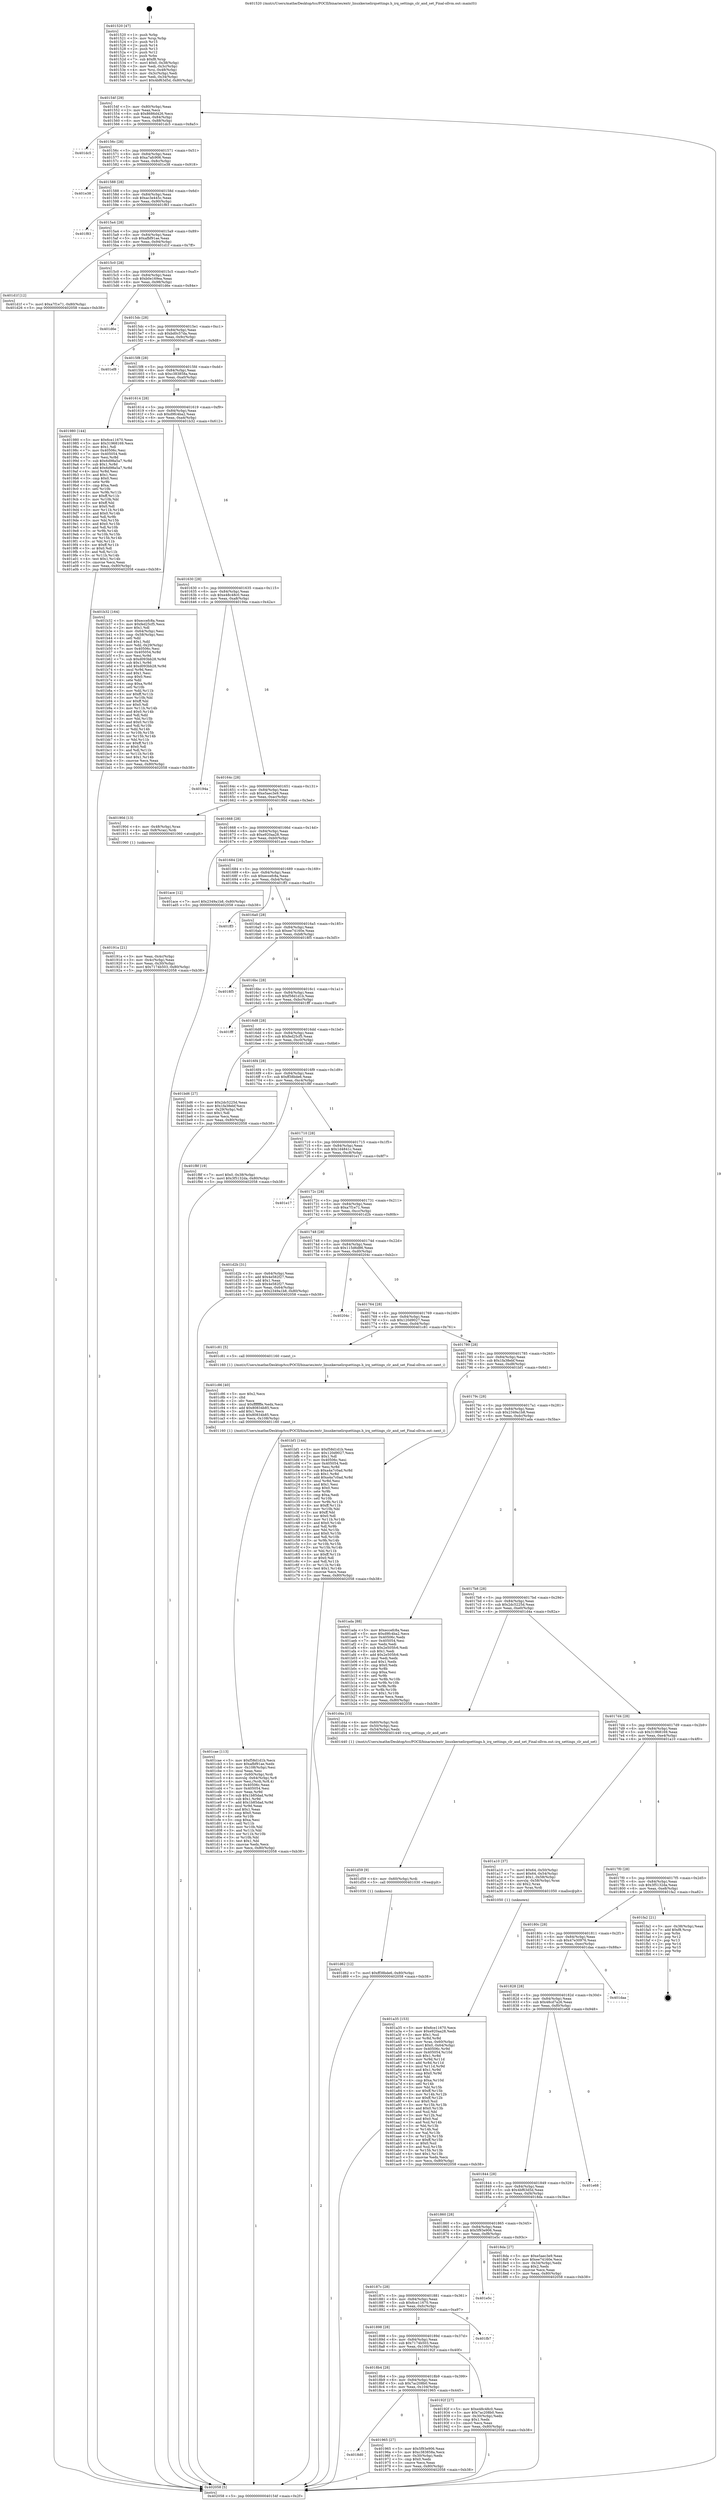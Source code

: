 digraph "0x401520" {
  label = "0x401520 (/mnt/c/Users/mathe/Desktop/tcc/POCII/binaries/extr_linuxkernelirqsettings.h_irq_settings_clr_and_set_Final-ollvm.out::main(0))"
  labelloc = "t"
  node[shape=record]

  Entry [label="",width=0.3,height=0.3,shape=circle,fillcolor=black,style=filled]
  "0x40154f" [label="{
     0x40154f [29]\l
     | [instrs]\l
     &nbsp;&nbsp;0x40154f \<+3\>: mov -0x80(%rbp),%eax\l
     &nbsp;&nbsp;0x401552 \<+2\>: mov %eax,%ecx\l
     &nbsp;&nbsp;0x401554 \<+6\>: sub $0x8686d426,%ecx\l
     &nbsp;&nbsp;0x40155a \<+6\>: mov %eax,-0x84(%rbp)\l
     &nbsp;&nbsp;0x401560 \<+6\>: mov %ecx,-0x88(%rbp)\l
     &nbsp;&nbsp;0x401566 \<+6\>: je 0000000000401dc5 \<main+0x8a5\>\l
  }"]
  "0x401dc5" [label="{
     0x401dc5\l
  }", style=dashed]
  "0x40156c" [label="{
     0x40156c [28]\l
     | [instrs]\l
     &nbsp;&nbsp;0x40156c \<+5\>: jmp 0000000000401571 \<main+0x51\>\l
     &nbsp;&nbsp;0x401571 \<+6\>: mov -0x84(%rbp),%eax\l
     &nbsp;&nbsp;0x401577 \<+5\>: sub $0xa7afc906,%eax\l
     &nbsp;&nbsp;0x40157c \<+6\>: mov %eax,-0x8c(%rbp)\l
     &nbsp;&nbsp;0x401582 \<+6\>: je 0000000000401e38 \<main+0x918\>\l
  }"]
  Exit [label="",width=0.3,height=0.3,shape=circle,fillcolor=black,style=filled,peripheries=2]
  "0x401e38" [label="{
     0x401e38\l
  }", style=dashed]
  "0x401588" [label="{
     0x401588 [28]\l
     | [instrs]\l
     &nbsp;&nbsp;0x401588 \<+5\>: jmp 000000000040158d \<main+0x6d\>\l
     &nbsp;&nbsp;0x40158d \<+6\>: mov -0x84(%rbp),%eax\l
     &nbsp;&nbsp;0x401593 \<+5\>: sub $0xac3e445c,%eax\l
     &nbsp;&nbsp;0x401598 \<+6\>: mov %eax,-0x90(%rbp)\l
     &nbsp;&nbsp;0x40159e \<+6\>: je 0000000000401f83 \<main+0xa63\>\l
  }"]
  "0x401d62" [label="{
     0x401d62 [12]\l
     | [instrs]\l
     &nbsp;&nbsp;0x401d62 \<+7\>: movl $0xff38bde6,-0x80(%rbp)\l
     &nbsp;&nbsp;0x401d69 \<+5\>: jmp 0000000000402058 \<main+0xb38\>\l
  }"]
  "0x401f83" [label="{
     0x401f83\l
  }", style=dashed]
  "0x4015a4" [label="{
     0x4015a4 [28]\l
     | [instrs]\l
     &nbsp;&nbsp;0x4015a4 \<+5\>: jmp 00000000004015a9 \<main+0x89\>\l
     &nbsp;&nbsp;0x4015a9 \<+6\>: mov -0x84(%rbp),%eax\l
     &nbsp;&nbsp;0x4015af \<+5\>: sub $0xafbf91ae,%eax\l
     &nbsp;&nbsp;0x4015b4 \<+6\>: mov %eax,-0x94(%rbp)\l
     &nbsp;&nbsp;0x4015ba \<+6\>: je 0000000000401d1f \<main+0x7ff\>\l
  }"]
  "0x401d59" [label="{
     0x401d59 [9]\l
     | [instrs]\l
     &nbsp;&nbsp;0x401d59 \<+4\>: mov -0x60(%rbp),%rdi\l
     &nbsp;&nbsp;0x401d5d \<+5\>: call 0000000000401030 \<free@plt\>\l
     | [calls]\l
     &nbsp;&nbsp;0x401030 \{1\} (unknown)\l
  }"]
  "0x401d1f" [label="{
     0x401d1f [12]\l
     | [instrs]\l
     &nbsp;&nbsp;0x401d1f \<+7\>: movl $0xa7f1e71,-0x80(%rbp)\l
     &nbsp;&nbsp;0x401d26 \<+5\>: jmp 0000000000402058 \<main+0xb38\>\l
  }"]
  "0x4015c0" [label="{
     0x4015c0 [28]\l
     | [instrs]\l
     &nbsp;&nbsp;0x4015c0 \<+5\>: jmp 00000000004015c5 \<main+0xa5\>\l
     &nbsp;&nbsp;0x4015c5 \<+6\>: mov -0x84(%rbp),%eax\l
     &nbsp;&nbsp;0x4015cb \<+5\>: sub $0xb0e169ea,%eax\l
     &nbsp;&nbsp;0x4015d0 \<+6\>: mov %eax,-0x98(%rbp)\l
     &nbsp;&nbsp;0x4015d6 \<+6\>: je 0000000000401d6e \<main+0x84e\>\l
  }"]
  "0x401cae" [label="{
     0x401cae [113]\l
     | [instrs]\l
     &nbsp;&nbsp;0x401cae \<+5\>: mov $0xf58d1d1b,%ecx\l
     &nbsp;&nbsp;0x401cb3 \<+5\>: mov $0xafbf91ae,%edx\l
     &nbsp;&nbsp;0x401cb8 \<+6\>: mov -0x108(%rbp),%esi\l
     &nbsp;&nbsp;0x401cbe \<+3\>: imul %eax,%esi\l
     &nbsp;&nbsp;0x401cc1 \<+4\>: mov -0x60(%rbp),%rdi\l
     &nbsp;&nbsp;0x401cc5 \<+4\>: movslq -0x64(%rbp),%r8\l
     &nbsp;&nbsp;0x401cc9 \<+4\>: mov %esi,(%rdi,%r8,4)\l
     &nbsp;&nbsp;0x401ccd \<+7\>: mov 0x40506c,%eax\l
     &nbsp;&nbsp;0x401cd4 \<+7\>: mov 0x405054,%esi\l
     &nbsp;&nbsp;0x401cdb \<+3\>: mov %eax,%r9d\l
     &nbsp;&nbsp;0x401cde \<+7\>: sub $0x1b85dad,%r9d\l
     &nbsp;&nbsp;0x401ce5 \<+4\>: sub $0x1,%r9d\l
     &nbsp;&nbsp;0x401ce9 \<+7\>: add $0x1b85dad,%r9d\l
     &nbsp;&nbsp;0x401cf0 \<+4\>: imul %r9d,%eax\l
     &nbsp;&nbsp;0x401cf4 \<+3\>: and $0x1,%eax\l
     &nbsp;&nbsp;0x401cf7 \<+3\>: cmp $0x0,%eax\l
     &nbsp;&nbsp;0x401cfa \<+4\>: sete %r10b\l
     &nbsp;&nbsp;0x401cfe \<+3\>: cmp $0xa,%esi\l
     &nbsp;&nbsp;0x401d01 \<+4\>: setl %r11b\l
     &nbsp;&nbsp;0x401d05 \<+3\>: mov %r10b,%bl\l
     &nbsp;&nbsp;0x401d08 \<+3\>: and %r11b,%bl\l
     &nbsp;&nbsp;0x401d0b \<+3\>: xor %r11b,%r10b\l
     &nbsp;&nbsp;0x401d0e \<+3\>: or %r10b,%bl\l
     &nbsp;&nbsp;0x401d11 \<+3\>: test $0x1,%bl\l
     &nbsp;&nbsp;0x401d14 \<+3\>: cmovne %edx,%ecx\l
     &nbsp;&nbsp;0x401d17 \<+3\>: mov %ecx,-0x80(%rbp)\l
     &nbsp;&nbsp;0x401d1a \<+5\>: jmp 0000000000402058 \<main+0xb38\>\l
  }"]
  "0x401d6e" [label="{
     0x401d6e\l
  }", style=dashed]
  "0x4015dc" [label="{
     0x4015dc [28]\l
     | [instrs]\l
     &nbsp;&nbsp;0x4015dc \<+5\>: jmp 00000000004015e1 \<main+0xc1\>\l
     &nbsp;&nbsp;0x4015e1 \<+6\>: mov -0x84(%rbp),%eax\l
     &nbsp;&nbsp;0x4015e7 \<+5\>: sub $0xbd0c57da,%eax\l
     &nbsp;&nbsp;0x4015ec \<+6\>: mov %eax,-0x9c(%rbp)\l
     &nbsp;&nbsp;0x4015f2 \<+6\>: je 0000000000401ef8 \<main+0x9d8\>\l
  }"]
  "0x401c86" [label="{
     0x401c86 [40]\l
     | [instrs]\l
     &nbsp;&nbsp;0x401c86 \<+5\>: mov $0x2,%ecx\l
     &nbsp;&nbsp;0x401c8b \<+1\>: cltd\l
     &nbsp;&nbsp;0x401c8c \<+2\>: idiv %ecx\l
     &nbsp;&nbsp;0x401c8e \<+6\>: imul $0xfffffffe,%edx,%ecx\l
     &nbsp;&nbsp;0x401c94 \<+6\>: add $0x80834b85,%ecx\l
     &nbsp;&nbsp;0x401c9a \<+3\>: add $0x1,%ecx\l
     &nbsp;&nbsp;0x401c9d \<+6\>: sub $0x80834b85,%ecx\l
     &nbsp;&nbsp;0x401ca3 \<+6\>: mov %ecx,-0x108(%rbp)\l
     &nbsp;&nbsp;0x401ca9 \<+5\>: call 0000000000401160 \<next_i\>\l
     | [calls]\l
     &nbsp;&nbsp;0x401160 \{1\} (/mnt/c/Users/mathe/Desktop/tcc/POCII/binaries/extr_linuxkernelirqsettings.h_irq_settings_clr_and_set_Final-ollvm.out::next_i)\l
  }"]
  "0x401ef8" [label="{
     0x401ef8\l
  }", style=dashed]
  "0x4015f8" [label="{
     0x4015f8 [28]\l
     | [instrs]\l
     &nbsp;&nbsp;0x4015f8 \<+5\>: jmp 00000000004015fd \<main+0xdd\>\l
     &nbsp;&nbsp;0x4015fd \<+6\>: mov -0x84(%rbp),%eax\l
     &nbsp;&nbsp;0x401603 \<+5\>: sub $0xc383858a,%eax\l
     &nbsp;&nbsp;0x401608 \<+6\>: mov %eax,-0xa0(%rbp)\l
     &nbsp;&nbsp;0x40160e \<+6\>: je 0000000000401980 \<main+0x460\>\l
  }"]
  "0x401a35" [label="{
     0x401a35 [153]\l
     | [instrs]\l
     &nbsp;&nbsp;0x401a35 \<+5\>: mov $0x6ce11670,%ecx\l
     &nbsp;&nbsp;0x401a3a \<+5\>: mov $0xe920aa28,%edx\l
     &nbsp;&nbsp;0x401a3f \<+3\>: mov $0x1,%sil\l
     &nbsp;&nbsp;0x401a42 \<+3\>: xor %r8d,%r8d\l
     &nbsp;&nbsp;0x401a45 \<+4\>: mov %rax,-0x60(%rbp)\l
     &nbsp;&nbsp;0x401a49 \<+7\>: movl $0x0,-0x64(%rbp)\l
     &nbsp;&nbsp;0x401a50 \<+8\>: mov 0x40506c,%r9d\l
     &nbsp;&nbsp;0x401a58 \<+8\>: mov 0x405054,%r10d\l
     &nbsp;&nbsp;0x401a60 \<+4\>: sub $0x1,%r8d\l
     &nbsp;&nbsp;0x401a64 \<+3\>: mov %r9d,%r11d\l
     &nbsp;&nbsp;0x401a67 \<+3\>: add %r8d,%r11d\l
     &nbsp;&nbsp;0x401a6a \<+4\>: imul %r11d,%r9d\l
     &nbsp;&nbsp;0x401a6e \<+4\>: and $0x1,%r9d\l
     &nbsp;&nbsp;0x401a72 \<+4\>: cmp $0x0,%r9d\l
     &nbsp;&nbsp;0x401a76 \<+3\>: sete %bl\l
     &nbsp;&nbsp;0x401a79 \<+4\>: cmp $0xa,%r10d\l
     &nbsp;&nbsp;0x401a7d \<+4\>: setl %r14b\l
     &nbsp;&nbsp;0x401a81 \<+3\>: mov %bl,%r15b\l
     &nbsp;&nbsp;0x401a84 \<+4\>: xor $0xff,%r15b\l
     &nbsp;&nbsp;0x401a88 \<+3\>: mov %r14b,%r12b\l
     &nbsp;&nbsp;0x401a8b \<+4\>: xor $0xff,%r12b\l
     &nbsp;&nbsp;0x401a8f \<+4\>: xor $0x0,%sil\l
     &nbsp;&nbsp;0x401a93 \<+3\>: mov %r15b,%r13b\l
     &nbsp;&nbsp;0x401a96 \<+4\>: and $0x0,%r13b\l
     &nbsp;&nbsp;0x401a9a \<+3\>: and %sil,%bl\l
     &nbsp;&nbsp;0x401a9d \<+3\>: mov %r12b,%al\l
     &nbsp;&nbsp;0x401aa0 \<+2\>: and $0x0,%al\l
     &nbsp;&nbsp;0x401aa2 \<+3\>: and %sil,%r14b\l
     &nbsp;&nbsp;0x401aa5 \<+3\>: or %bl,%r13b\l
     &nbsp;&nbsp;0x401aa8 \<+3\>: or %r14b,%al\l
     &nbsp;&nbsp;0x401aab \<+3\>: xor %al,%r13b\l
     &nbsp;&nbsp;0x401aae \<+3\>: or %r12b,%r15b\l
     &nbsp;&nbsp;0x401ab1 \<+4\>: xor $0xff,%r15b\l
     &nbsp;&nbsp;0x401ab5 \<+4\>: or $0x0,%sil\l
     &nbsp;&nbsp;0x401ab9 \<+3\>: and %sil,%r15b\l
     &nbsp;&nbsp;0x401abc \<+3\>: or %r15b,%r13b\l
     &nbsp;&nbsp;0x401abf \<+4\>: test $0x1,%r13b\l
     &nbsp;&nbsp;0x401ac3 \<+3\>: cmovne %edx,%ecx\l
     &nbsp;&nbsp;0x401ac6 \<+3\>: mov %ecx,-0x80(%rbp)\l
     &nbsp;&nbsp;0x401ac9 \<+5\>: jmp 0000000000402058 \<main+0xb38\>\l
  }"]
  "0x401980" [label="{
     0x401980 [144]\l
     | [instrs]\l
     &nbsp;&nbsp;0x401980 \<+5\>: mov $0x6ce11670,%eax\l
     &nbsp;&nbsp;0x401985 \<+5\>: mov $0x31968169,%ecx\l
     &nbsp;&nbsp;0x40198a \<+2\>: mov $0x1,%dl\l
     &nbsp;&nbsp;0x40198c \<+7\>: mov 0x40506c,%esi\l
     &nbsp;&nbsp;0x401993 \<+7\>: mov 0x405054,%edi\l
     &nbsp;&nbsp;0x40199a \<+3\>: mov %esi,%r8d\l
     &nbsp;&nbsp;0x40199d \<+7\>: sub $0x6d98a5a7,%r8d\l
     &nbsp;&nbsp;0x4019a4 \<+4\>: sub $0x1,%r8d\l
     &nbsp;&nbsp;0x4019a8 \<+7\>: add $0x6d98a5a7,%r8d\l
     &nbsp;&nbsp;0x4019af \<+4\>: imul %r8d,%esi\l
     &nbsp;&nbsp;0x4019b3 \<+3\>: and $0x1,%esi\l
     &nbsp;&nbsp;0x4019b6 \<+3\>: cmp $0x0,%esi\l
     &nbsp;&nbsp;0x4019b9 \<+4\>: sete %r9b\l
     &nbsp;&nbsp;0x4019bd \<+3\>: cmp $0xa,%edi\l
     &nbsp;&nbsp;0x4019c0 \<+4\>: setl %r10b\l
     &nbsp;&nbsp;0x4019c4 \<+3\>: mov %r9b,%r11b\l
     &nbsp;&nbsp;0x4019c7 \<+4\>: xor $0xff,%r11b\l
     &nbsp;&nbsp;0x4019cb \<+3\>: mov %r10b,%bl\l
     &nbsp;&nbsp;0x4019ce \<+3\>: xor $0xff,%bl\l
     &nbsp;&nbsp;0x4019d1 \<+3\>: xor $0x0,%dl\l
     &nbsp;&nbsp;0x4019d4 \<+3\>: mov %r11b,%r14b\l
     &nbsp;&nbsp;0x4019d7 \<+4\>: and $0x0,%r14b\l
     &nbsp;&nbsp;0x4019db \<+3\>: and %dl,%r9b\l
     &nbsp;&nbsp;0x4019de \<+3\>: mov %bl,%r15b\l
     &nbsp;&nbsp;0x4019e1 \<+4\>: and $0x0,%r15b\l
     &nbsp;&nbsp;0x4019e5 \<+3\>: and %dl,%r10b\l
     &nbsp;&nbsp;0x4019e8 \<+3\>: or %r9b,%r14b\l
     &nbsp;&nbsp;0x4019eb \<+3\>: or %r10b,%r15b\l
     &nbsp;&nbsp;0x4019ee \<+3\>: xor %r15b,%r14b\l
     &nbsp;&nbsp;0x4019f1 \<+3\>: or %bl,%r11b\l
     &nbsp;&nbsp;0x4019f4 \<+4\>: xor $0xff,%r11b\l
     &nbsp;&nbsp;0x4019f8 \<+3\>: or $0x0,%dl\l
     &nbsp;&nbsp;0x4019fb \<+3\>: and %dl,%r11b\l
     &nbsp;&nbsp;0x4019fe \<+3\>: or %r11b,%r14b\l
     &nbsp;&nbsp;0x401a01 \<+4\>: test $0x1,%r14b\l
     &nbsp;&nbsp;0x401a05 \<+3\>: cmovne %ecx,%eax\l
     &nbsp;&nbsp;0x401a08 \<+3\>: mov %eax,-0x80(%rbp)\l
     &nbsp;&nbsp;0x401a0b \<+5\>: jmp 0000000000402058 \<main+0xb38\>\l
  }"]
  "0x401614" [label="{
     0x401614 [28]\l
     | [instrs]\l
     &nbsp;&nbsp;0x401614 \<+5\>: jmp 0000000000401619 \<main+0xf9\>\l
     &nbsp;&nbsp;0x401619 \<+6\>: mov -0x84(%rbp),%eax\l
     &nbsp;&nbsp;0x40161f \<+5\>: sub $0xd9fc4ba2,%eax\l
     &nbsp;&nbsp;0x401624 \<+6\>: mov %eax,-0xa4(%rbp)\l
     &nbsp;&nbsp;0x40162a \<+6\>: je 0000000000401b32 \<main+0x612\>\l
  }"]
  "0x4018d0" [label="{
     0x4018d0\l
  }", style=dashed]
  "0x401b32" [label="{
     0x401b32 [164]\l
     | [instrs]\l
     &nbsp;&nbsp;0x401b32 \<+5\>: mov $0xeccefc8a,%eax\l
     &nbsp;&nbsp;0x401b37 \<+5\>: mov $0xfed25cf5,%ecx\l
     &nbsp;&nbsp;0x401b3c \<+2\>: mov $0x1,%dl\l
     &nbsp;&nbsp;0x401b3e \<+3\>: mov -0x64(%rbp),%esi\l
     &nbsp;&nbsp;0x401b41 \<+3\>: cmp -0x58(%rbp),%esi\l
     &nbsp;&nbsp;0x401b44 \<+4\>: setl %dil\l
     &nbsp;&nbsp;0x401b48 \<+4\>: and $0x1,%dil\l
     &nbsp;&nbsp;0x401b4c \<+4\>: mov %dil,-0x29(%rbp)\l
     &nbsp;&nbsp;0x401b50 \<+7\>: mov 0x40506c,%esi\l
     &nbsp;&nbsp;0x401b57 \<+8\>: mov 0x405054,%r8d\l
     &nbsp;&nbsp;0x401b5f \<+3\>: mov %esi,%r9d\l
     &nbsp;&nbsp;0x401b62 \<+7\>: sub $0xd093bb28,%r9d\l
     &nbsp;&nbsp;0x401b69 \<+4\>: sub $0x1,%r9d\l
     &nbsp;&nbsp;0x401b6d \<+7\>: add $0xd093bb28,%r9d\l
     &nbsp;&nbsp;0x401b74 \<+4\>: imul %r9d,%esi\l
     &nbsp;&nbsp;0x401b78 \<+3\>: and $0x1,%esi\l
     &nbsp;&nbsp;0x401b7b \<+3\>: cmp $0x0,%esi\l
     &nbsp;&nbsp;0x401b7e \<+4\>: sete %dil\l
     &nbsp;&nbsp;0x401b82 \<+4\>: cmp $0xa,%r8d\l
     &nbsp;&nbsp;0x401b86 \<+4\>: setl %r10b\l
     &nbsp;&nbsp;0x401b8a \<+3\>: mov %dil,%r11b\l
     &nbsp;&nbsp;0x401b8d \<+4\>: xor $0xff,%r11b\l
     &nbsp;&nbsp;0x401b91 \<+3\>: mov %r10b,%bl\l
     &nbsp;&nbsp;0x401b94 \<+3\>: xor $0xff,%bl\l
     &nbsp;&nbsp;0x401b97 \<+3\>: xor $0x0,%dl\l
     &nbsp;&nbsp;0x401b9a \<+3\>: mov %r11b,%r14b\l
     &nbsp;&nbsp;0x401b9d \<+4\>: and $0x0,%r14b\l
     &nbsp;&nbsp;0x401ba1 \<+3\>: and %dl,%dil\l
     &nbsp;&nbsp;0x401ba4 \<+3\>: mov %bl,%r15b\l
     &nbsp;&nbsp;0x401ba7 \<+4\>: and $0x0,%r15b\l
     &nbsp;&nbsp;0x401bab \<+3\>: and %dl,%r10b\l
     &nbsp;&nbsp;0x401bae \<+3\>: or %dil,%r14b\l
     &nbsp;&nbsp;0x401bb1 \<+3\>: or %r10b,%r15b\l
     &nbsp;&nbsp;0x401bb4 \<+3\>: xor %r15b,%r14b\l
     &nbsp;&nbsp;0x401bb7 \<+3\>: or %bl,%r11b\l
     &nbsp;&nbsp;0x401bba \<+4\>: xor $0xff,%r11b\l
     &nbsp;&nbsp;0x401bbe \<+3\>: or $0x0,%dl\l
     &nbsp;&nbsp;0x401bc1 \<+3\>: and %dl,%r11b\l
     &nbsp;&nbsp;0x401bc4 \<+3\>: or %r11b,%r14b\l
     &nbsp;&nbsp;0x401bc7 \<+4\>: test $0x1,%r14b\l
     &nbsp;&nbsp;0x401bcb \<+3\>: cmovne %ecx,%eax\l
     &nbsp;&nbsp;0x401bce \<+3\>: mov %eax,-0x80(%rbp)\l
     &nbsp;&nbsp;0x401bd1 \<+5\>: jmp 0000000000402058 \<main+0xb38\>\l
  }"]
  "0x401630" [label="{
     0x401630 [28]\l
     | [instrs]\l
     &nbsp;&nbsp;0x401630 \<+5\>: jmp 0000000000401635 \<main+0x115\>\l
     &nbsp;&nbsp;0x401635 \<+6\>: mov -0x84(%rbp),%eax\l
     &nbsp;&nbsp;0x40163b \<+5\>: sub $0xe48c48c0,%eax\l
     &nbsp;&nbsp;0x401640 \<+6\>: mov %eax,-0xa8(%rbp)\l
     &nbsp;&nbsp;0x401646 \<+6\>: je 000000000040194a \<main+0x42a\>\l
  }"]
  "0x401965" [label="{
     0x401965 [27]\l
     | [instrs]\l
     &nbsp;&nbsp;0x401965 \<+5\>: mov $0x5f93e906,%eax\l
     &nbsp;&nbsp;0x40196a \<+5\>: mov $0xc383858a,%ecx\l
     &nbsp;&nbsp;0x40196f \<+3\>: mov -0x30(%rbp),%edx\l
     &nbsp;&nbsp;0x401972 \<+3\>: cmp $0x0,%edx\l
     &nbsp;&nbsp;0x401975 \<+3\>: cmove %ecx,%eax\l
     &nbsp;&nbsp;0x401978 \<+3\>: mov %eax,-0x80(%rbp)\l
     &nbsp;&nbsp;0x40197b \<+5\>: jmp 0000000000402058 \<main+0xb38\>\l
  }"]
  "0x40194a" [label="{
     0x40194a\l
  }", style=dashed]
  "0x40164c" [label="{
     0x40164c [28]\l
     | [instrs]\l
     &nbsp;&nbsp;0x40164c \<+5\>: jmp 0000000000401651 \<main+0x131\>\l
     &nbsp;&nbsp;0x401651 \<+6\>: mov -0x84(%rbp),%eax\l
     &nbsp;&nbsp;0x401657 \<+5\>: sub $0xe5aec3e9,%eax\l
     &nbsp;&nbsp;0x40165c \<+6\>: mov %eax,-0xac(%rbp)\l
     &nbsp;&nbsp;0x401662 \<+6\>: je 000000000040190d \<main+0x3ed\>\l
  }"]
  "0x4018b4" [label="{
     0x4018b4 [28]\l
     | [instrs]\l
     &nbsp;&nbsp;0x4018b4 \<+5\>: jmp 00000000004018b9 \<main+0x399\>\l
     &nbsp;&nbsp;0x4018b9 \<+6\>: mov -0x84(%rbp),%eax\l
     &nbsp;&nbsp;0x4018bf \<+5\>: sub $0x7ac208b0,%eax\l
     &nbsp;&nbsp;0x4018c4 \<+6\>: mov %eax,-0x104(%rbp)\l
     &nbsp;&nbsp;0x4018ca \<+6\>: je 0000000000401965 \<main+0x445\>\l
  }"]
  "0x40190d" [label="{
     0x40190d [13]\l
     | [instrs]\l
     &nbsp;&nbsp;0x40190d \<+4\>: mov -0x48(%rbp),%rax\l
     &nbsp;&nbsp;0x401911 \<+4\>: mov 0x8(%rax),%rdi\l
     &nbsp;&nbsp;0x401915 \<+5\>: call 0000000000401060 \<atoi@plt\>\l
     | [calls]\l
     &nbsp;&nbsp;0x401060 \{1\} (unknown)\l
  }"]
  "0x401668" [label="{
     0x401668 [28]\l
     | [instrs]\l
     &nbsp;&nbsp;0x401668 \<+5\>: jmp 000000000040166d \<main+0x14d\>\l
     &nbsp;&nbsp;0x40166d \<+6\>: mov -0x84(%rbp),%eax\l
     &nbsp;&nbsp;0x401673 \<+5\>: sub $0xe920aa28,%eax\l
     &nbsp;&nbsp;0x401678 \<+6\>: mov %eax,-0xb0(%rbp)\l
     &nbsp;&nbsp;0x40167e \<+6\>: je 0000000000401ace \<main+0x5ae\>\l
  }"]
  "0x40192f" [label="{
     0x40192f [27]\l
     | [instrs]\l
     &nbsp;&nbsp;0x40192f \<+5\>: mov $0xe48c48c0,%eax\l
     &nbsp;&nbsp;0x401934 \<+5\>: mov $0x7ac208b0,%ecx\l
     &nbsp;&nbsp;0x401939 \<+3\>: mov -0x30(%rbp),%edx\l
     &nbsp;&nbsp;0x40193c \<+3\>: cmp $0x1,%edx\l
     &nbsp;&nbsp;0x40193f \<+3\>: cmovl %ecx,%eax\l
     &nbsp;&nbsp;0x401942 \<+3\>: mov %eax,-0x80(%rbp)\l
     &nbsp;&nbsp;0x401945 \<+5\>: jmp 0000000000402058 \<main+0xb38\>\l
  }"]
  "0x401ace" [label="{
     0x401ace [12]\l
     | [instrs]\l
     &nbsp;&nbsp;0x401ace \<+7\>: movl $0x2349a1b8,-0x80(%rbp)\l
     &nbsp;&nbsp;0x401ad5 \<+5\>: jmp 0000000000402058 \<main+0xb38\>\l
  }"]
  "0x401684" [label="{
     0x401684 [28]\l
     | [instrs]\l
     &nbsp;&nbsp;0x401684 \<+5\>: jmp 0000000000401689 \<main+0x169\>\l
     &nbsp;&nbsp;0x401689 \<+6\>: mov -0x84(%rbp),%eax\l
     &nbsp;&nbsp;0x40168f \<+5\>: sub $0xeccefc8a,%eax\l
     &nbsp;&nbsp;0x401694 \<+6\>: mov %eax,-0xb4(%rbp)\l
     &nbsp;&nbsp;0x40169a \<+6\>: je 0000000000401ff3 \<main+0xad3\>\l
  }"]
  "0x401898" [label="{
     0x401898 [28]\l
     | [instrs]\l
     &nbsp;&nbsp;0x401898 \<+5\>: jmp 000000000040189d \<main+0x37d\>\l
     &nbsp;&nbsp;0x40189d \<+6\>: mov -0x84(%rbp),%eax\l
     &nbsp;&nbsp;0x4018a3 \<+5\>: sub $0x7174b503,%eax\l
     &nbsp;&nbsp;0x4018a8 \<+6\>: mov %eax,-0x100(%rbp)\l
     &nbsp;&nbsp;0x4018ae \<+6\>: je 000000000040192f \<main+0x40f\>\l
  }"]
  "0x401ff3" [label="{
     0x401ff3\l
  }", style=dashed]
  "0x4016a0" [label="{
     0x4016a0 [28]\l
     | [instrs]\l
     &nbsp;&nbsp;0x4016a0 \<+5\>: jmp 00000000004016a5 \<main+0x185\>\l
     &nbsp;&nbsp;0x4016a5 \<+6\>: mov -0x84(%rbp),%eax\l
     &nbsp;&nbsp;0x4016ab \<+5\>: sub $0xee74160e,%eax\l
     &nbsp;&nbsp;0x4016b0 \<+6\>: mov %eax,-0xb8(%rbp)\l
     &nbsp;&nbsp;0x4016b6 \<+6\>: je 00000000004018f5 \<main+0x3d5\>\l
  }"]
  "0x401fb7" [label="{
     0x401fb7\l
  }", style=dashed]
  "0x4018f5" [label="{
     0x4018f5\l
  }", style=dashed]
  "0x4016bc" [label="{
     0x4016bc [28]\l
     | [instrs]\l
     &nbsp;&nbsp;0x4016bc \<+5\>: jmp 00000000004016c1 \<main+0x1a1\>\l
     &nbsp;&nbsp;0x4016c1 \<+6\>: mov -0x84(%rbp),%eax\l
     &nbsp;&nbsp;0x4016c7 \<+5\>: sub $0xf58d1d1b,%eax\l
     &nbsp;&nbsp;0x4016cc \<+6\>: mov %eax,-0xbc(%rbp)\l
     &nbsp;&nbsp;0x4016d2 \<+6\>: je 0000000000401fff \<main+0xadf\>\l
  }"]
  "0x40187c" [label="{
     0x40187c [28]\l
     | [instrs]\l
     &nbsp;&nbsp;0x40187c \<+5\>: jmp 0000000000401881 \<main+0x361\>\l
     &nbsp;&nbsp;0x401881 \<+6\>: mov -0x84(%rbp),%eax\l
     &nbsp;&nbsp;0x401887 \<+5\>: sub $0x6ce11670,%eax\l
     &nbsp;&nbsp;0x40188c \<+6\>: mov %eax,-0xfc(%rbp)\l
     &nbsp;&nbsp;0x401892 \<+6\>: je 0000000000401fb7 \<main+0xa97\>\l
  }"]
  "0x401fff" [label="{
     0x401fff\l
  }", style=dashed]
  "0x4016d8" [label="{
     0x4016d8 [28]\l
     | [instrs]\l
     &nbsp;&nbsp;0x4016d8 \<+5\>: jmp 00000000004016dd \<main+0x1bd\>\l
     &nbsp;&nbsp;0x4016dd \<+6\>: mov -0x84(%rbp),%eax\l
     &nbsp;&nbsp;0x4016e3 \<+5\>: sub $0xfed25cf5,%eax\l
     &nbsp;&nbsp;0x4016e8 \<+6\>: mov %eax,-0xc0(%rbp)\l
     &nbsp;&nbsp;0x4016ee \<+6\>: je 0000000000401bd6 \<main+0x6b6\>\l
  }"]
  "0x401e5c" [label="{
     0x401e5c\l
  }", style=dashed]
  "0x401bd6" [label="{
     0x401bd6 [27]\l
     | [instrs]\l
     &nbsp;&nbsp;0x401bd6 \<+5\>: mov $0x2dc5225d,%eax\l
     &nbsp;&nbsp;0x401bdb \<+5\>: mov $0x1fa38ebf,%ecx\l
     &nbsp;&nbsp;0x401be0 \<+3\>: mov -0x29(%rbp),%dl\l
     &nbsp;&nbsp;0x401be3 \<+3\>: test $0x1,%dl\l
     &nbsp;&nbsp;0x401be6 \<+3\>: cmovne %ecx,%eax\l
     &nbsp;&nbsp;0x401be9 \<+3\>: mov %eax,-0x80(%rbp)\l
     &nbsp;&nbsp;0x401bec \<+5\>: jmp 0000000000402058 \<main+0xb38\>\l
  }"]
  "0x4016f4" [label="{
     0x4016f4 [28]\l
     | [instrs]\l
     &nbsp;&nbsp;0x4016f4 \<+5\>: jmp 00000000004016f9 \<main+0x1d9\>\l
     &nbsp;&nbsp;0x4016f9 \<+6\>: mov -0x84(%rbp),%eax\l
     &nbsp;&nbsp;0x4016ff \<+5\>: sub $0xff38bde6,%eax\l
     &nbsp;&nbsp;0x401704 \<+6\>: mov %eax,-0xc4(%rbp)\l
     &nbsp;&nbsp;0x40170a \<+6\>: je 0000000000401f8f \<main+0xa6f\>\l
  }"]
  "0x40191a" [label="{
     0x40191a [21]\l
     | [instrs]\l
     &nbsp;&nbsp;0x40191a \<+3\>: mov %eax,-0x4c(%rbp)\l
     &nbsp;&nbsp;0x40191d \<+3\>: mov -0x4c(%rbp),%eax\l
     &nbsp;&nbsp;0x401920 \<+3\>: mov %eax,-0x30(%rbp)\l
     &nbsp;&nbsp;0x401923 \<+7\>: movl $0x7174b503,-0x80(%rbp)\l
     &nbsp;&nbsp;0x40192a \<+5\>: jmp 0000000000402058 \<main+0xb38\>\l
  }"]
  "0x401f8f" [label="{
     0x401f8f [19]\l
     | [instrs]\l
     &nbsp;&nbsp;0x401f8f \<+7\>: movl $0x0,-0x38(%rbp)\l
     &nbsp;&nbsp;0x401f96 \<+7\>: movl $0x3f5132da,-0x80(%rbp)\l
     &nbsp;&nbsp;0x401f9d \<+5\>: jmp 0000000000402058 \<main+0xb38\>\l
  }"]
  "0x401710" [label="{
     0x401710 [28]\l
     | [instrs]\l
     &nbsp;&nbsp;0x401710 \<+5\>: jmp 0000000000401715 \<main+0x1f5\>\l
     &nbsp;&nbsp;0x401715 \<+6\>: mov -0x84(%rbp),%eax\l
     &nbsp;&nbsp;0x40171b \<+5\>: sub $0x1d4841c,%eax\l
     &nbsp;&nbsp;0x401720 \<+6\>: mov %eax,-0xc8(%rbp)\l
     &nbsp;&nbsp;0x401726 \<+6\>: je 0000000000401e17 \<main+0x8f7\>\l
  }"]
  "0x401520" [label="{
     0x401520 [47]\l
     | [instrs]\l
     &nbsp;&nbsp;0x401520 \<+1\>: push %rbp\l
     &nbsp;&nbsp;0x401521 \<+3\>: mov %rsp,%rbp\l
     &nbsp;&nbsp;0x401524 \<+2\>: push %r15\l
     &nbsp;&nbsp;0x401526 \<+2\>: push %r14\l
     &nbsp;&nbsp;0x401528 \<+2\>: push %r13\l
     &nbsp;&nbsp;0x40152a \<+2\>: push %r12\l
     &nbsp;&nbsp;0x40152c \<+1\>: push %rbx\l
     &nbsp;&nbsp;0x40152d \<+7\>: sub $0xf8,%rsp\l
     &nbsp;&nbsp;0x401534 \<+7\>: movl $0x0,-0x38(%rbp)\l
     &nbsp;&nbsp;0x40153b \<+3\>: mov %edi,-0x3c(%rbp)\l
     &nbsp;&nbsp;0x40153e \<+4\>: mov %rsi,-0x48(%rbp)\l
     &nbsp;&nbsp;0x401542 \<+3\>: mov -0x3c(%rbp),%edi\l
     &nbsp;&nbsp;0x401545 \<+3\>: mov %edi,-0x34(%rbp)\l
     &nbsp;&nbsp;0x401548 \<+7\>: movl $0x4bf63d5d,-0x80(%rbp)\l
  }"]
  "0x401e17" [label="{
     0x401e17\l
  }", style=dashed]
  "0x40172c" [label="{
     0x40172c [28]\l
     | [instrs]\l
     &nbsp;&nbsp;0x40172c \<+5\>: jmp 0000000000401731 \<main+0x211\>\l
     &nbsp;&nbsp;0x401731 \<+6\>: mov -0x84(%rbp),%eax\l
     &nbsp;&nbsp;0x401737 \<+5\>: sub $0xa7f1e71,%eax\l
     &nbsp;&nbsp;0x40173c \<+6\>: mov %eax,-0xcc(%rbp)\l
     &nbsp;&nbsp;0x401742 \<+6\>: je 0000000000401d2b \<main+0x80b\>\l
  }"]
  "0x402058" [label="{
     0x402058 [5]\l
     | [instrs]\l
     &nbsp;&nbsp;0x402058 \<+5\>: jmp 000000000040154f \<main+0x2f\>\l
  }"]
  "0x401d2b" [label="{
     0x401d2b [31]\l
     | [instrs]\l
     &nbsp;&nbsp;0x401d2b \<+3\>: mov -0x64(%rbp),%eax\l
     &nbsp;&nbsp;0x401d2e \<+5\>: add $0x4e582f27,%eax\l
     &nbsp;&nbsp;0x401d33 \<+3\>: add $0x1,%eax\l
     &nbsp;&nbsp;0x401d36 \<+5\>: sub $0x4e582f27,%eax\l
     &nbsp;&nbsp;0x401d3b \<+3\>: mov %eax,-0x64(%rbp)\l
     &nbsp;&nbsp;0x401d3e \<+7\>: movl $0x2349a1b8,-0x80(%rbp)\l
     &nbsp;&nbsp;0x401d45 \<+5\>: jmp 0000000000402058 \<main+0xb38\>\l
  }"]
  "0x401748" [label="{
     0x401748 [28]\l
     | [instrs]\l
     &nbsp;&nbsp;0x401748 \<+5\>: jmp 000000000040174d \<main+0x22d\>\l
     &nbsp;&nbsp;0x40174d \<+6\>: mov -0x84(%rbp),%eax\l
     &nbsp;&nbsp;0x401753 \<+5\>: sub $0x115d6d86,%eax\l
     &nbsp;&nbsp;0x401758 \<+6\>: mov %eax,-0xd0(%rbp)\l
     &nbsp;&nbsp;0x40175e \<+6\>: je 000000000040204c \<main+0xb2c\>\l
  }"]
  "0x401860" [label="{
     0x401860 [28]\l
     | [instrs]\l
     &nbsp;&nbsp;0x401860 \<+5\>: jmp 0000000000401865 \<main+0x345\>\l
     &nbsp;&nbsp;0x401865 \<+6\>: mov -0x84(%rbp),%eax\l
     &nbsp;&nbsp;0x40186b \<+5\>: sub $0x5f93e906,%eax\l
     &nbsp;&nbsp;0x401870 \<+6\>: mov %eax,-0xf8(%rbp)\l
     &nbsp;&nbsp;0x401876 \<+6\>: je 0000000000401e5c \<main+0x93c\>\l
  }"]
  "0x40204c" [label="{
     0x40204c\l
  }", style=dashed]
  "0x401764" [label="{
     0x401764 [28]\l
     | [instrs]\l
     &nbsp;&nbsp;0x401764 \<+5\>: jmp 0000000000401769 \<main+0x249\>\l
     &nbsp;&nbsp;0x401769 \<+6\>: mov -0x84(%rbp),%eax\l
     &nbsp;&nbsp;0x40176f \<+5\>: sub $0x120d9027,%eax\l
     &nbsp;&nbsp;0x401774 \<+6\>: mov %eax,-0xd4(%rbp)\l
     &nbsp;&nbsp;0x40177a \<+6\>: je 0000000000401c81 \<main+0x761\>\l
  }"]
  "0x4018da" [label="{
     0x4018da [27]\l
     | [instrs]\l
     &nbsp;&nbsp;0x4018da \<+5\>: mov $0xe5aec3e9,%eax\l
     &nbsp;&nbsp;0x4018df \<+5\>: mov $0xee74160e,%ecx\l
     &nbsp;&nbsp;0x4018e4 \<+3\>: mov -0x34(%rbp),%edx\l
     &nbsp;&nbsp;0x4018e7 \<+3\>: cmp $0x2,%edx\l
     &nbsp;&nbsp;0x4018ea \<+3\>: cmovne %ecx,%eax\l
     &nbsp;&nbsp;0x4018ed \<+3\>: mov %eax,-0x80(%rbp)\l
     &nbsp;&nbsp;0x4018f0 \<+5\>: jmp 0000000000402058 \<main+0xb38\>\l
  }"]
  "0x401c81" [label="{
     0x401c81 [5]\l
     | [instrs]\l
     &nbsp;&nbsp;0x401c81 \<+5\>: call 0000000000401160 \<next_i\>\l
     | [calls]\l
     &nbsp;&nbsp;0x401160 \{1\} (/mnt/c/Users/mathe/Desktop/tcc/POCII/binaries/extr_linuxkernelirqsettings.h_irq_settings_clr_and_set_Final-ollvm.out::next_i)\l
  }"]
  "0x401780" [label="{
     0x401780 [28]\l
     | [instrs]\l
     &nbsp;&nbsp;0x401780 \<+5\>: jmp 0000000000401785 \<main+0x265\>\l
     &nbsp;&nbsp;0x401785 \<+6\>: mov -0x84(%rbp),%eax\l
     &nbsp;&nbsp;0x40178b \<+5\>: sub $0x1fa38ebf,%eax\l
     &nbsp;&nbsp;0x401790 \<+6\>: mov %eax,-0xd8(%rbp)\l
     &nbsp;&nbsp;0x401796 \<+6\>: je 0000000000401bf1 \<main+0x6d1\>\l
  }"]
  "0x401844" [label="{
     0x401844 [28]\l
     | [instrs]\l
     &nbsp;&nbsp;0x401844 \<+5\>: jmp 0000000000401849 \<main+0x329\>\l
     &nbsp;&nbsp;0x401849 \<+6\>: mov -0x84(%rbp),%eax\l
     &nbsp;&nbsp;0x40184f \<+5\>: sub $0x4bf63d5d,%eax\l
     &nbsp;&nbsp;0x401854 \<+6\>: mov %eax,-0xf4(%rbp)\l
     &nbsp;&nbsp;0x40185a \<+6\>: je 00000000004018da \<main+0x3ba\>\l
  }"]
  "0x401bf1" [label="{
     0x401bf1 [144]\l
     | [instrs]\l
     &nbsp;&nbsp;0x401bf1 \<+5\>: mov $0xf58d1d1b,%eax\l
     &nbsp;&nbsp;0x401bf6 \<+5\>: mov $0x120d9027,%ecx\l
     &nbsp;&nbsp;0x401bfb \<+2\>: mov $0x1,%dl\l
     &nbsp;&nbsp;0x401bfd \<+7\>: mov 0x40506c,%esi\l
     &nbsp;&nbsp;0x401c04 \<+7\>: mov 0x405054,%edi\l
     &nbsp;&nbsp;0x401c0b \<+3\>: mov %esi,%r8d\l
     &nbsp;&nbsp;0x401c0e \<+7\>: sub $0xa4a7c0ad,%r8d\l
     &nbsp;&nbsp;0x401c15 \<+4\>: sub $0x1,%r8d\l
     &nbsp;&nbsp;0x401c19 \<+7\>: add $0xa4a7c0ad,%r8d\l
     &nbsp;&nbsp;0x401c20 \<+4\>: imul %r8d,%esi\l
     &nbsp;&nbsp;0x401c24 \<+3\>: and $0x1,%esi\l
     &nbsp;&nbsp;0x401c27 \<+3\>: cmp $0x0,%esi\l
     &nbsp;&nbsp;0x401c2a \<+4\>: sete %r9b\l
     &nbsp;&nbsp;0x401c2e \<+3\>: cmp $0xa,%edi\l
     &nbsp;&nbsp;0x401c31 \<+4\>: setl %r10b\l
     &nbsp;&nbsp;0x401c35 \<+3\>: mov %r9b,%r11b\l
     &nbsp;&nbsp;0x401c38 \<+4\>: xor $0xff,%r11b\l
     &nbsp;&nbsp;0x401c3c \<+3\>: mov %r10b,%bl\l
     &nbsp;&nbsp;0x401c3f \<+3\>: xor $0xff,%bl\l
     &nbsp;&nbsp;0x401c42 \<+3\>: xor $0x0,%dl\l
     &nbsp;&nbsp;0x401c45 \<+3\>: mov %r11b,%r14b\l
     &nbsp;&nbsp;0x401c48 \<+4\>: and $0x0,%r14b\l
     &nbsp;&nbsp;0x401c4c \<+3\>: and %dl,%r9b\l
     &nbsp;&nbsp;0x401c4f \<+3\>: mov %bl,%r15b\l
     &nbsp;&nbsp;0x401c52 \<+4\>: and $0x0,%r15b\l
     &nbsp;&nbsp;0x401c56 \<+3\>: and %dl,%r10b\l
     &nbsp;&nbsp;0x401c59 \<+3\>: or %r9b,%r14b\l
     &nbsp;&nbsp;0x401c5c \<+3\>: or %r10b,%r15b\l
     &nbsp;&nbsp;0x401c5f \<+3\>: xor %r15b,%r14b\l
     &nbsp;&nbsp;0x401c62 \<+3\>: or %bl,%r11b\l
     &nbsp;&nbsp;0x401c65 \<+4\>: xor $0xff,%r11b\l
     &nbsp;&nbsp;0x401c69 \<+3\>: or $0x0,%dl\l
     &nbsp;&nbsp;0x401c6c \<+3\>: and %dl,%r11b\l
     &nbsp;&nbsp;0x401c6f \<+3\>: or %r11b,%r14b\l
     &nbsp;&nbsp;0x401c72 \<+4\>: test $0x1,%r14b\l
     &nbsp;&nbsp;0x401c76 \<+3\>: cmovne %ecx,%eax\l
     &nbsp;&nbsp;0x401c79 \<+3\>: mov %eax,-0x80(%rbp)\l
     &nbsp;&nbsp;0x401c7c \<+5\>: jmp 0000000000402058 \<main+0xb38\>\l
  }"]
  "0x40179c" [label="{
     0x40179c [28]\l
     | [instrs]\l
     &nbsp;&nbsp;0x40179c \<+5\>: jmp 00000000004017a1 \<main+0x281\>\l
     &nbsp;&nbsp;0x4017a1 \<+6\>: mov -0x84(%rbp),%eax\l
     &nbsp;&nbsp;0x4017a7 \<+5\>: sub $0x2349a1b8,%eax\l
     &nbsp;&nbsp;0x4017ac \<+6\>: mov %eax,-0xdc(%rbp)\l
     &nbsp;&nbsp;0x4017b2 \<+6\>: je 0000000000401ada \<main+0x5ba\>\l
  }"]
  "0x401e68" [label="{
     0x401e68\l
  }", style=dashed]
  "0x401ada" [label="{
     0x401ada [88]\l
     | [instrs]\l
     &nbsp;&nbsp;0x401ada \<+5\>: mov $0xeccefc8a,%eax\l
     &nbsp;&nbsp;0x401adf \<+5\>: mov $0xd9fc4ba2,%ecx\l
     &nbsp;&nbsp;0x401ae4 \<+7\>: mov 0x40506c,%edx\l
     &nbsp;&nbsp;0x401aeb \<+7\>: mov 0x405054,%esi\l
     &nbsp;&nbsp;0x401af2 \<+2\>: mov %edx,%edi\l
     &nbsp;&nbsp;0x401af4 \<+6\>: sub $0x2e505fc6,%edi\l
     &nbsp;&nbsp;0x401afa \<+3\>: sub $0x1,%edi\l
     &nbsp;&nbsp;0x401afd \<+6\>: add $0x2e505fc6,%edi\l
     &nbsp;&nbsp;0x401b03 \<+3\>: imul %edi,%edx\l
     &nbsp;&nbsp;0x401b06 \<+3\>: and $0x1,%edx\l
     &nbsp;&nbsp;0x401b09 \<+3\>: cmp $0x0,%edx\l
     &nbsp;&nbsp;0x401b0c \<+4\>: sete %r8b\l
     &nbsp;&nbsp;0x401b10 \<+3\>: cmp $0xa,%esi\l
     &nbsp;&nbsp;0x401b13 \<+4\>: setl %r9b\l
     &nbsp;&nbsp;0x401b17 \<+3\>: mov %r8b,%r10b\l
     &nbsp;&nbsp;0x401b1a \<+3\>: and %r9b,%r10b\l
     &nbsp;&nbsp;0x401b1d \<+3\>: xor %r9b,%r8b\l
     &nbsp;&nbsp;0x401b20 \<+3\>: or %r8b,%r10b\l
     &nbsp;&nbsp;0x401b23 \<+4\>: test $0x1,%r10b\l
     &nbsp;&nbsp;0x401b27 \<+3\>: cmovne %ecx,%eax\l
     &nbsp;&nbsp;0x401b2a \<+3\>: mov %eax,-0x80(%rbp)\l
     &nbsp;&nbsp;0x401b2d \<+5\>: jmp 0000000000402058 \<main+0xb38\>\l
  }"]
  "0x4017b8" [label="{
     0x4017b8 [28]\l
     | [instrs]\l
     &nbsp;&nbsp;0x4017b8 \<+5\>: jmp 00000000004017bd \<main+0x29d\>\l
     &nbsp;&nbsp;0x4017bd \<+6\>: mov -0x84(%rbp),%eax\l
     &nbsp;&nbsp;0x4017c3 \<+5\>: sub $0x2dc5225d,%eax\l
     &nbsp;&nbsp;0x4017c8 \<+6\>: mov %eax,-0xe0(%rbp)\l
     &nbsp;&nbsp;0x4017ce \<+6\>: je 0000000000401d4a \<main+0x82a\>\l
  }"]
  "0x401828" [label="{
     0x401828 [28]\l
     | [instrs]\l
     &nbsp;&nbsp;0x401828 \<+5\>: jmp 000000000040182d \<main+0x30d\>\l
     &nbsp;&nbsp;0x40182d \<+6\>: mov -0x84(%rbp),%eax\l
     &nbsp;&nbsp;0x401833 \<+5\>: sub $0x48cd7a26,%eax\l
     &nbsp;&nbsp;0x401838 \<+6\>: mov %eax,-0xf0(%rbp)\l
     &nbsp;&nbsp;0x40183e \<+6\>: je 0000000000401e68 \<main+0x948\>\l
  }"]
  "0x401d4a" [label="{
     0x401d4a [15]\l
     | [instrs]\l
     &nbsp;&nbsp;0x401d4a \<+4\>: mov -0x60(%rbp),%rdi\l
     &nbsp;&nbsp;0x401d4e \<+3\>: mov -0x50(%rbp),%esi\l
     &nbsp;&nbsp;0x401d51 \<+3\>: mov -0x54(%rbp),%edx\l
     &nbsp;&nbsp;0x401d54 \<+5\>: call 0000000000401440 \<irq_settings_clr_and_set\>\l
     | [calls]\l
     &nbsp;&nbsp;0x401440 \{1\} (/mnt/c/Users/mathe/Desktop/tcc/POCII/binaries/extr_linuxkernelirqsettings.h_irq_settings_clr_and_set_Final-ollvm.out::irq_settings_clr_and_set)\l
  }"]
  "0x4017d4" [label="{
     0x4017d4 [28]\l
     | [instrs]\l
     &nbsp;&nbsp;0x4017d4 \<+5\>: jmp 00000000004017d9 \<main+0x2b9\>\l
     &nbsp;&nbsp;0x4017d9 \<+6\>: mov -0x84(%rbp),%eax\l
     &nbsp;&nbsp;0x4017df \<+5\>: sub $0x31968169,%eax\l
     &nbsp;&nbsp;0x4017e4 \<+6\>: mov %eax,-0xe4(%rbp)\l
     &nbsp;&nbsp;0x4017ea \<+6\>: je 0000000000401a10 \<main+0x4f0\>\l
  }"]
  "0x401daa" [label="{
     0x401daa\l
  }", style=dashed]
  "0x401a10" [label="{
     0x401a10 [37]\l
     | [instrs]\l
     &nbsp;&nbsp;0x401a10 \<+7\>: movl $0x64,-0x50(%rbp)\l
     &nbsp;&nbsp;0x401a17 \<+7\>: movl $0x64,-0x54(%rbp)\l
     &nbsp;&nbsp;0x401a1e \<+7\>: movl $0x1,-0x58(%rbp)\l
     &nbsp;&nbsp;0x401a25 \<+4\>: movslq -0x58(%rbp),%rax\l
     &nbsp;&nbsp;0x401a29 \<+4\>: shl $0x2,%rax\l
     &nbsp;&nbsp;0x401a2d \<+3\>: mov %rax,%rdi\l
     &nbsp;&nbsp;0x401a30 \<+5\>: call 0000000000401050 \<malloc@plt\>\l
     | [calls]\l
     &nbsp;&nbsp;0x401050 \{1\} (unknown)\l
  }"]
  "0x4017f0" [label="{
     0x4017f0 [28]\l
     | [instrs]\l
     &nbsp;&nbsp;0x4017f0 \<+5\>: jmp 00000000004017f5 \<main+0x2d5\>\l
     &nbsp;&nbsp;0x4017f5 \<+6\>: mov -0x84(%rbp),%eax\l
     &nbsp;&nbsp;0x4017fb \<+5\>: sub $0x3f5132da,%eax\l
     &nbsp;&nbsp;0x401800 \<+6\>: mov %eax,-0xe8(%rbp)\l
     &nbsp;&nbsp;0x401806 \<+6\>: je 0000000000401fa2 \<main+0xa82\>\l
  }"]
  "0x40180c" [label="{
     0x40180c [28]\l
     | [instrs]\l
     &nbsp;&nbsp;0x40180c \<+5\>: jmp 0000000000401811 \<main+0x2f1\>\l
     &nbsp;&nbsp;0x401811 \<+6\>: mov -0x84(%rbp),%eax\l
     &nbsp;&nbsp;0x401817 \<+5\>: sub $0x47e30976,%eax\l
     &nbsp;&nbsp;0x40181c \<+6\>: mov %eax,-0xec(%rbp)\l
     &nbsp;&nbsp;0x401822 \<+6\>: je 0000000000401daa \<main+0x88a\>\l
  }"]
  "0x401fa2" [label="{
     0x401fa2 [21]\l
     | [instrs]\l
     &nbsp;&nbsp;0x401fa2 \<+3\>: mov -0x38(%rbp),%eax\l
     &nbsp;&nbsp;0x401fa5 \<+7\>: add $0xf8,%rsp\l
     &nbsp;&nbsp;0x401fac \<+1\>: pop %rbx\l
     &nbsp;&nbsp;0x401fad \<+2\>: pop %r12\l
     &nbsp;&nbsp;0x401faf \<+2\>: pop %r13\l
     &nbsp;&nbsp;0x401fb1 \<+2\>: pop %r14\l
     &nbsp;&nbsp;0x401fb3 \<+2\>: pop %r15\l
     &nbsp;&nbsp;0x401fb5 \<+1\>: pop %rbp\l
     &nbsp;&nbsp;0x401fb6 \<+1\>: ret\l
  }"]
  Entry -> "0x401520" [label=" 1"]
  "0x40154f" -> "0x401dc5" [label=" 0"]
  "0x40154f" -> "0x40156c" [label=" 20"]
  "0x401fa2" -> Exit [label=" 1"]
  "0x40156c" -> "0x401e38" [label=" 0"]
  "0x40156c" -> "0x401588" [label=" 20"]
  "0x401f8f" -> "0x402058" [label=" 1"]
  "0x401588" -> "0x401f83" [label=" 0"]
  "0x401588" -> "0x4015a4" [label=" 20"]
  "0x401d62" -> "0x402058" [label=" 1"]
  "0x4015a4" -> "0x401d1f" [label=" 1"]
  "0x4015a4" -> "0x4015c0" [label=" 19"]
  "0x401d59" -> "0x401d62" [label=" 1"]
  "0x4015c0" -> "0x401d6e" [label=" 0"]
  "0x4015c0" -> "0x4015dc" [label=" 19"]
  "0x401d4a" -> "0x401d59" [label=" 1"]
  "0x4015dc" -> "0x401ef8" [label=" 0"]
  "0x4015dc" -> "0x4015f8" [label=" 19"]
  "0x401d2b" -> "0x402058" [label=" 1"]
  "0x4015f8" -> "0x401980" [label=" 1"]
  "0x4015f8" -> "0x401614" [label=" 18"]
  "0x401d1f" -> "0x402058" [label=" 1"]
  "0x401614" -> "0x401b32" [label=" 2"]
  "0x401614" -> "0x401630" [label=" 16"]
  "0x401cae" -> "0x402058" [label=" 1"]
  "0x401630" -> "0x40194a" [label=" 0"]
  "0x401630" -> "0x40164c" [label=" 16"]
  "0x401c86" -> "0x401cae" [label=" 1"]
  "0x40164c" -> "0x40190d" [label=" 1"]
  "0x40164c" -> "0x401668" [label=" 15"]
  "0x401bf1" -> "0x402058" [label=" 1"]
  "0x401668" -> "0x401ace" [label=" 1"]
  "0x401668" -> "0x401684" [label=" 14"]
  "0x401bd6" -> "0x402058" [label=" 2"]
  "0x401684" -> "0x401ff3" [label=" 0"]
  "0x401684" -> "0x4016a0" [label=" 14"]
  "0x401ada" -> "0x402058" [label=" 2"]
  "0x4016a0" -> "0x4018f5" [label=" 0"]
  "0x4016a0" -> "0x4016bc" [label=" 14"]
  "0x401ace" -> "0x402058" [label=" 1"]
  "0x4016bc" -> "0x401fff" [label=" 0"]
  "0x4016bc" -> "0x4016d8" [label=" 14"]
  "0x401a10" -> "0x401a35" [label=" 1"]
  "0x4016d8" -> "0x401bd6" [label=" 2"]
  "0x4016d8" -> "0x4016f4" [label=" 12"]
  "0x401980" -> "0x402058" [label=" 1"]
  "0x4016f4" -> "0x401f8f" [label=" 1"]
  "0x4016f4" -> "0x401710" [label=" 11"]
  "0x4018b4" -> "0x4018d0" [label=" 0"]
  "0x401710" -> "0x401e17" [label=" 0"]
  "0x401710" -> "0x40172c" [label=" 11"]
  "0x4018b4" -> "0x401965" [label=" 1"]
  "0x40172c" -> "0x401d2b" [label=" 1"]
  "0x40172c" -> "0x401748" [label=" 10"]
  "0x401c81" -> "0x401c86" [label=" 1"]
  "0x401748" -> "0x40204c" [label=" 0"]
  "0x401748" -> "0x401764" [label=" 10"]
  "0x40192f" -> "0x402058" [label=" 1"]
  "0x401764" -> "0x401c81" [label=" 1"]
  "0x401764" -> "0x401780" [label=" 9"]
  "0x401898" -> "0x4018b4" [label=" 1"]
  "0x401780" -> "0x401bf1" [label=" 1"]
  "0x401780" -> "0x40179c" [label=" 8"]
  "0x401b32" -> "0x402058" [label=" 2"]
  "0x40179c" -> "0x401ada" [label=" 2"]
  "0x40179c" -> "0x4017b8" [label=" 6"]
  "0x40187c" -> "0x401898" [label=" 2"]
  "0x4017b8" -> "0x401d4a" [label=" 1"]
  "0x4017b8" -> "0x4017d4" [label=" 5"]
  "0x401a35" -> "0x402058" [label=" 1"]
  "0x4017d4" -> "0x401a10" [label=" 1"]
  "0x4017d4" -> "0x4017f0" [label=" 4"]
  "0x401860" -> "0x40187c" [label=" 2"]
  "0x4017f0" -> "0x401fa2" [label=" 1"]
  "0x4017f0" -> "0x40180c" [label=" 3"]
  "0x401860" -> "0x401e5c" [label=" 0"]
  "0x40180c" -> "0x401daa" [label=" 0"]
  "0x40180c" -> "0x401828" [label=" 3"]
  "0x40187c" -> "0x401fb7" [label=" 0"]
  "0x401828" -> "0x401e68" [label=" 0"]
  "0x401828" -> "0x401844" [label=" 3"]
  "0x401898" -> "0x40192f" [label=" 1"]
  "0x401844" -> "0x4018da" [label=" 1"]
  "0x401844" -> "0x401860" [label=" 2"]
  "0x4018da" -> "0x402058" [label=" 1"]
  "0x401520" -> "0x40154f" [label=" 1"]
  "0x402058" -> "0x40154f" [label=" 19"]
  "0x40190d" -> "0x40191a" [label=" 1"]
  "0x40191a" -> "0x402058" [label=" 1"]
  "0x401965" -> "0x402058" [label=" 1"]
}
